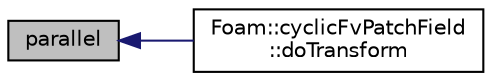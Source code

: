 digraph "parallel"
{
  bgcolor="transparent";
  edge [fontname="Helvetica",fontsize="10",labelfontname="Helvetica",labelfontsize="10"];
  node [fontname="Helvetica",fontsize="10",shape=record];
  rankdir="LR";
  Node261 [label="parallel",height=0.2,width=0.4,color="black", fillcolor="grey75", style="filled", fontcolor="black"];
  Node261 -> Node262 [dir="back",color="midnightblue",fontsize="10",style="solid",fontname="Helvetica"];
  Node262 [label="Foam::cyclicFvPatchField\l::doTransform",height=0.2,width=0.4,color="black",URL="$a22801.html#a1a72fff645a76007304a293091997e6d",tooltip="Does the patch field perform the transformation. "];
}
